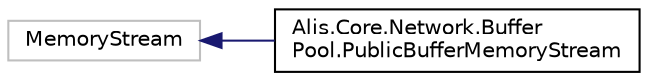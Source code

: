 digraph "Graphical Class Hierarchy"
{
 // LATEX_PDF_SIZE
  edge [fontname="Helvetica",fontsize="10",labelfontname="Helvetica",labelfontsize="10"];
  node [fontname="Helvetica",fontsize="10",shape=record];
  rankdir="LR";
  Node260 [label="MemoryStream",height=0.2,width=0.4,color="grey75", fillcolor="white", style="filled",tooltip=" "];
  Node260 -> Node0 [dir="back",color="midnightblue",fontsize="10",style="solid",fontname="Helvetica"];
  Node0 [label="Alis.Core.Network.Buffer\lPool.PublicBufferMemoryStream",height=0.2,width=0.4,color="black", fillcolor="white", style="filled",URL="$class_alis_1_1_core_1_1_network_1_1_buffer_pool_1_1_public_buffer_memory_stream.html",tooltip="This memory stream is not instance thread safe (not to be confused with the BufferPool which is insta..."];
}
